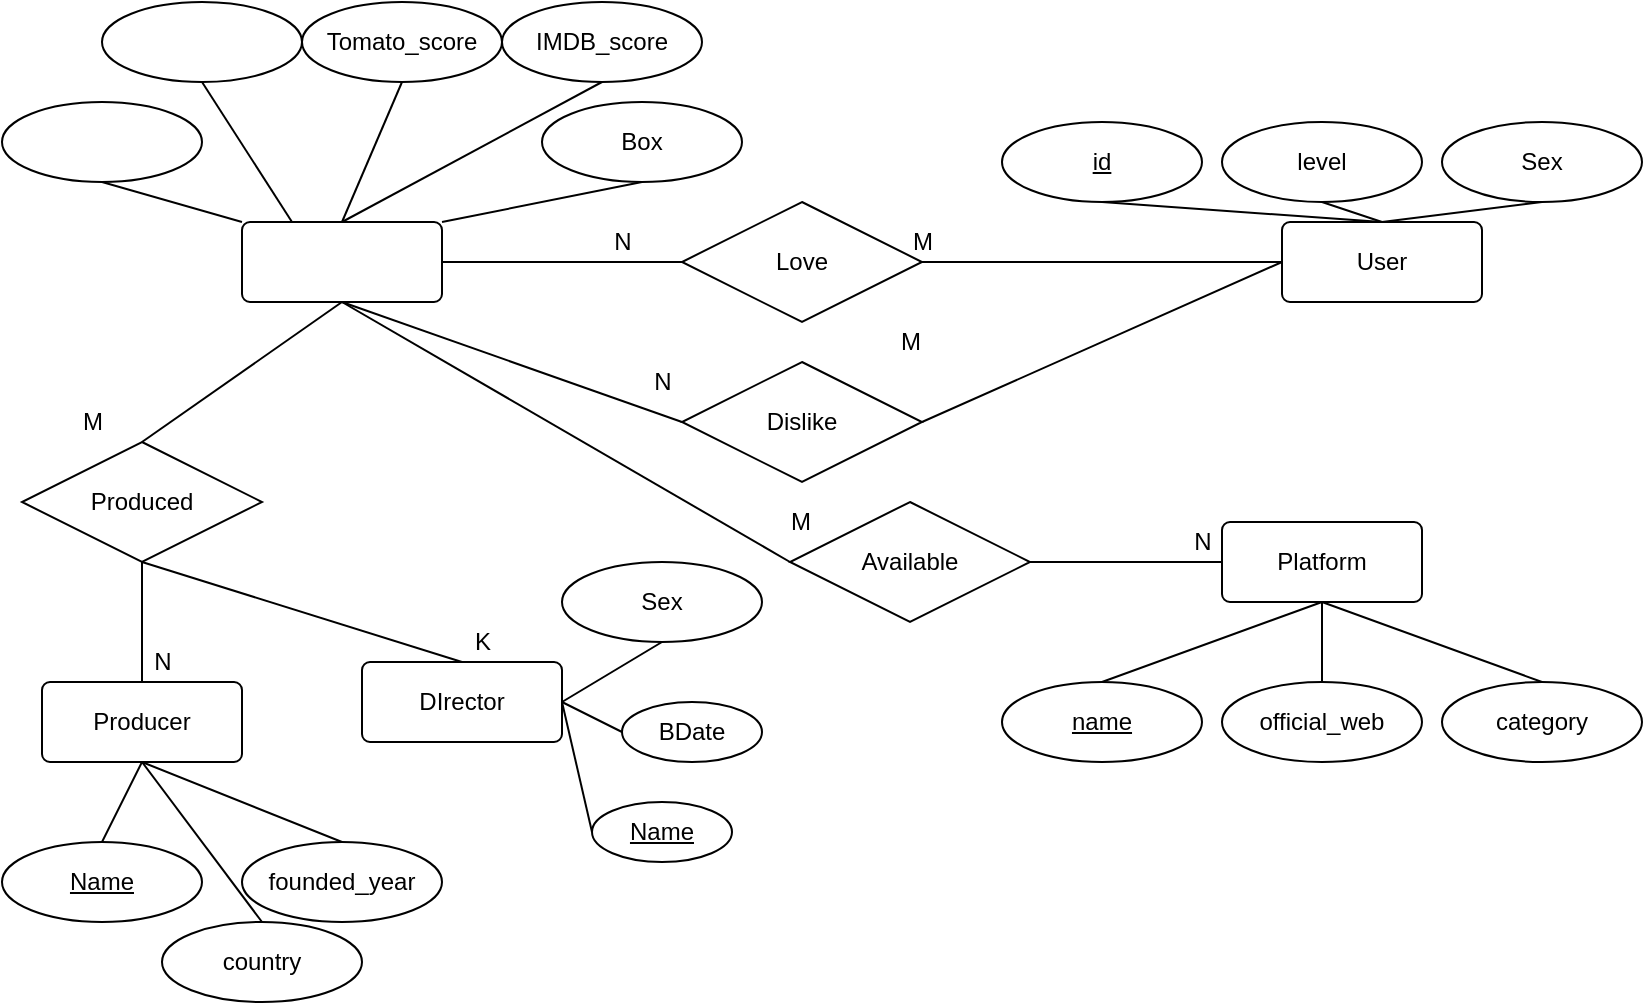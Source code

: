 <mxfile version="13.1.3">
    <diagram id="6hGFLwfOUW9BJ-s0fimq" name="Page-1">
        <mxGraphModel dx="1096" dy="612" grid="1" gridSize="10" guides="1" tooltips="1" connect="1" arrows="1" fold="1" page="1" pageScale="1" pageWidth="827" pageHeight="1169" math="0" shadow="0">
            <root>
                <mxCell id="0"/>
                <mxCell id="1" parent="0"/>
                <mxCell id="4" value="Movie" style="rounded=1;arcSize=10;whiteSpace=wrap;html=1;align=center;fontColor=#FFFFFF;" parent="1" vertex="1">
                    <mxGeometry x="120" y="130" width="100" height="40" as="geometry"/>
                </mxCell>
                <mxCell id="5" value="Name" style="ellipse;whiteSpace=wrap;html=1;align=center;fontStyle=4;fontColor=#FFFFFF;" parent="1" vertex="1">
                    <mxGeometry y="70" width="100" height="40" as="geometry"/>
                </mxCell>
                <mxCell id="7" value="Rating" style="ellipse;whiteSpace=wrap;html=1;align=center;fontColor=#FFFFFF;" parent="1" vertex="1">
                    <mxGeometry x="50" y="20" width="100" height="40" as="geometry"/>
                </mxCell>
                <mxCell id="8" value="Tomato_score" style="ellipse;whiteSpace=wrap;html=1;align=center;" parent="1" vertex="1">
                    <mxGeometry x="150" y="20" width="100" height="40" as="geometry"/>
                </mxCell>
                <mxCell id="9" value="" style="endArrow=none;html=1;exitX=0.5;exitY=1;exitDx=0;exitDy=0;entryX=0;entryY=0;entryDx=0;entryDy=0;" parent="1" source="5" target="4" edge="1">
                    <mxGeometry width="50" height="50" relative="1" as="geometry">
                        <mxPoint x="330" y="340" as="sourcePoint"/>
                        <mxPoint x="380" y="290" as="targetPoint"/>
                    </mxGeometry>
                </mxCell>
                <mxCell id="10" value="" style="endArrow=none;html=1;exitX=0.5;exitY=1;exitDx=0;exitDy=0;entryX=0.25;entryY=0;entryDx=0;entryDy=0;" parent="1" source="7" target="4" edge="1">
                    <mxGeometry width="50" height="50" relative="1" as="geometry">
                        <mxPoint x="330" y="340" as="sourcePoint"/>
                        <mxPoint x="380" y="290" as="targetPoint"/>
                    </mxGeometry>
                </mxCell>
                <mxCell id="11" value="" style="endArrow=none;html=1;exitX=0.5;exitY=1;exitDx=0;exitDy=0;entryX=0.5;entryY=0;entryDx=0;entryDy=0;" parent="1" source="8" target="4" edge="1">
                    <mxGeometry width="50" height="50" relative="1" as="geometry">
                        <mxPoint x="330" y="340" as="sourcePoint"/>
                        <mxPoint x="380" y="290" as="targetPoint"/>
                    </mxGeometry>
                </mxCell>
                <mxCell id="12" value="IMDB_score" style="ellipse;whiteSpace=wrap;html=1;align=center;" parent="1" vertex="1">
                    <mxGeometry x="250" y="20" width="100" height="40" as="geometry"/>
                </mxCell>
                <mxCell id="13" value="" style="endArrow=none;html=1;exitX=0.5;exitY=0;exitDx=0;exitDy=0;entryX=0.5;entryY=1;entryDx=0;entryDy=0;" parent="1" source="4" target="12" edge="1">
                    <mxGeometry width="50" height="50" relative="1" as="geometry">
                        <mxPoint x="330" y="340" as="sourcePoint"/>
                        <mxPoint x="380" y="290" as="targetPoint"/>
                    </mxGeometry>
                </mxCell>
                <mxCell id="16" value="Box" style="ellipse;whiteSpace=wrap;html=1;align=center;" parent="1" vertex="1">
                    <mxGeometry x="270" y="70" width="100" height="40" as="geometry"/>
                </mxCell>
                <mxCell id="17" value="" style="endArrow=none;html=1;exitX=1;exitY=0;exitDx=0;exitDy=0;entryX=0.5;entryY=1;entryDx=0;entryDy=0;" parent="1" source="4" target="16" edge="1">
                    <mxGeometry width="50" height="50" relative="1" as="geometry">
                        <mxPoint x="330" y="340" as="sourcePoint"/>
                        <mxPoint x="380" y="290" as="targetPoint"/>
                    </mxGeometry>
                </mxCell>
                <mxCell id="18" value="Producer" style="rounded=1;arcSize=10;whiteSpace=wrap;html=1;align=center;" parent="1" vertex="1">
                    <mxGeometry x="20" y="360" width="100" height="40" as="geometry"/>
                </mxCell>
                <mxCell id="20" value="Name" style="ellipse;whiteSpace=wrap;html=1;align=center;fontStyle=4;" parent="1" vertex="1">
                    <mxGeometry y="440" width="100" height="40" as="geometry"/>
                </mxCell>
                <mxCell id="21" value="country" style="ellipse;whiteSpace=wrap;html=1;align=center;" parent="1" vertex="1">
                    <mxGeometry x="80" y="480" width="100" height="40" as="geometry"/>
                </mxCell>
                <mxCell id="22" value="founded_year" style="ellipse;whiteSpace=wrap;html=1;align=center;" parent="1" vertex="1">
                    <mxGeometry x="120" y="440" width="100" height="40" as="geometry"/>
                </mxCell>
                <mxCell id="23" value="" style="endArrow=none;html=1;exitX=0.5;exitY=0;exitDx=0;exitDy=0;entryX=0.5;entryY=1;entryDx=0;entryDy=0;" parent="1" source="20" target="18" edge="1">
                    <mxGeometry width="50" height="50" relative="1" as="geometry">
                        <mxPoint x="320" y="340" as="sourcePoint"/>
                        <mxPoint x="370" y="290" as="targetPoint"/>
                    </mxGeometry>
                </mxCell>
                <mxCell id="24" value="" style="endArrow=none;html=1;exitX=0.5;exitY=0;exitDx=0;exitDy=0;entryX=0.5;entryY=1;entryDx=0;entryDy=0;" parent="1" source="21" target="18" edge="1">
                    <mxGeometry width="50" height="50" relative="1" as="geometry">
                        <mxPoint x="320" y="340" as="sourcePoint"/>
                        <mxPoint x="370" y="290" as="targetPoint"/>
                    </mxGeometry>
                </mxCell>
                <mxCell id="25" value="" style="endArrow=none;html=1;exitX=0.5;exitY=0;exitDx=0;exitDy=0;entryX=0.5;entryY=1;entryDx=0;entryDy=0;" parent="1" source="22" target="18" edge="1">
                    <mxGeometry width="50" height="50" relative="1" as="geometry">
                        <mxPoint x="320" y="340" as="sourcePoint"/>
                        <mxPoint x="170" y="400" as="targetPoint"/>
                    </mxGeometry>
                </mxCell>
                <mxCell id="26" value="Produced" style="shape=rhombus;perimeter=rhombusPerimeter;whiteSpace=wrap;html=1;align=center;" parent="1" vertex="1">
                    <mxGeometry x="10" y="240" width="120" height="60" as="geometry"/>
                </mxCell>
                <mxCell id="27" value="" style="endArrow=none;html=1;exitX=0.5;exitY=0;exitDx=0;exitDy=0;entryX=0.5;entryY=1;entryDx=0;entryDy=0;" parent="1" source="26" target="4" edge="1">
                    <mxGeometry width="50" height="50" relative="1" as="geometry">
                        <mxPoint x="320" y="340" as="sourcePoint"/>
                        <mxPoint x="370" y="290" as="targetPoint"/>
                    </mxGeometry>
                </mxCell>
                <mxCell id="28" value="" style="endArrow=none;html=1;exitX=0.5;exitY=1;exitDx=0;exitDy=0;entryX=0.5;entryY=0;entryDx=0;entryDy=0;" parent="1" source="26" target="18" edge="1">
                    <mxGeometry width="50" height="50" relative="1" as="geometry">
                        <mxPoint x="320" y="340" as="sourcePoint"/>
                        <mxPoint x="370" y="290" as="targetPoint"/>
                    </mxGeometry>
                </mxCell>
                <mxCell id="29" value="M" style="text;html=1;align=center;verticalAlign=middle;resizable=0;points=[];autosize=1;" parent="1" vertex="1">
                    <mxGeometry x="30" y="220" width="30" height="20" as="geometry"/>
                </mxCell>
                <mxCell id="30" value="N" style="text;html=1;align=center;verticalAlign=middle;resizable=0;points=[];autosize=1;" parent="1" vertex="1">
                    <mxGeometry x="70" y="340" width="20" height="20" as="geometry"/>
                </mxCell>
                <mxCell id="31" value="User" style="rounded=1;arcSize=10;whiteSpace=wrap;html=1;align=center;" parent="1" vertex="1">
                    <mxGeometry x="640" y="130" width="100" height="40" as="geometry"/>
                </mxCell>
                <mxCell id="32" value="id" style="ellipse;whiteSpace=wrap;html=1;align=center;fontStyle=4;" parent="1" vertex="1">
                    <mxGeometry x="500" y="80" width="100" height="40" as="geometry"/>
                </mxCell>
                <mxCell id="33" value="level" style="ellipse;whiteSpace=wrap;html=1;align=center;" parent="1" vertex="1">
                    <mxGeometry x="610" y="80" width="100" height="40" as="geometry"/>
                </mxCell>
                <mxCell id="34" value="Sex" style="ellipse;whiteSpace=wrap;html=1;align=center;" parent="1" vertex="1">
                    <mxGeometry x="720" y="80" width="100" height="40" as="geometry"/>
                </mxCell>
                <mxCell id="35" value="" style="endArrow=none;html=1;exitX=0.5;exitY=1;exitDx=0;exitDy=0;entryX=0.5;entryY=0;entryDx=0;entryDy=0;" parent="1" source="32" target="31" edge="1">
                    <mxGeometry width="50" height="50" relative="1" as="geometry">
                        <mxPoint x="320" y="340" as="sourcePoint"/>
                        <mxPoint x="370" y="290" as="targetPoint"/>
                    </mxGeometry>
                </mxCell>
                <mxCell id="36" value="" style="endArrow=none;html=1;entryX=0.5;entryY=1;entryDx=0;entryDy=0;exitX=0.5;exitY=0;exitDx=0;exitDy=0;" parent="1" source="31" target="33" edge="1">
                    <mxGeometry width="50" height="50" relative="1" as="geometry">
                        <mxPoint x="320" y="340" as="sourcePoint"/>
                        <mxPoint x="370" y="290" as="targetPoint"/>
                    </mxGeometry>
                </mxCell>
                <mxCell id="37" value="" style="endArrow=none;html=1;exitX=0.5;exitY=0;exitDx=0;exitDy=0;entryX=0.5;entryY=1;entryDx=0;entryDy=0;" parent="1" source="31" target="34" edge="1">
                    <mxGeometry width="50" height="50" relative="1" as="geometry">
                        <mxPoint x="320" y="340" as="sourcePoint"/>
                        <mxPoint x="370" y="290" as="targetPoint"/>
                    </mxGeometry>
                </mxCell>
                <mxCell id="38" value="Love" style="shape=rhombus;perimeter=rhombusPerimeter;whiteSpace=wrap;html=1;align=center;" parent="1" vertex="1">
                    <mxGeometry x="340" y="120" width="120" height="60" as="geometry"/>
                </mxCell>
                <mxCell id="39" value="" style="endArrow=none;html=1;exitX=1;exitY=0.5;exitDx=0;exitDy=0;entryX=0;entryY=0.5;entryDx=0;entryDy=0;" parent="1" source="4" target="38" edge="1">
                    <mxGeometry width="50" height="50" relative="1" as="geometry">
                        <mxPoint x="320" y="340" as="sourcePoint"/>
                        <mxPoint x="370" y="290" as="targetPoint"/>
                    </mxGeometry>
                </mxCell>
                <mxCell id="40" value="" style="endArrow=none;html=1;entryX=1;entryY=0.5;entryDx=0;entryDy=0;exitX=0;exitY=0.5;exitDx=0;exitDy=0;" parent="1" source="31" target="38" edge="1">
                    <mxGeometry width="50" height="50" relative="1" as="geometry">
                        <mxPoint x="320" y="340" as="sourcePoint"/>
                        <mxPoint x="370" y="290" as="targetPoint"/>
                    </mxGeometry>
                </mxCell>
                <mxCell id="41" value="Dislike" style="shape=rhombus;perimeter=rhombusPerimeter;whiteSpace=wrap;html=1;align=center;" parent="1" vertex="1">
                    <mxGeometry x="340" y="200" width="120" height="60" as="geometry"/>
                </mxCell>
                <mxCell id="42" value="" style="endArrow=none;html=1;exitX=0.5;exitY=1;exitDx=0;exitDy=0;entryX=0;entryY=0.5;entryDx=0;entryDy=0;" parent="1" source="4" target="41" edge="1">
                    <mxGeometry width="50" height="50" relative="1" as="geometry">
                        <mxPoint x="320" y="340" as="sourcePoint"/>
                        <mxPoint x="370" y="290" as="targetPoint"/>
                    </mxGeometry>
                </mxCell>
                <mxCell id="43" value="" style="endArrow=none;html=1;entryX=1;entryY=0.5;entryDx=0;entryDy=0;exitX=0;exitY=0.5;exitDx=0;exitDy=0;" parent="1" source="31" target="41" edge="1">
                    <mxGeometry width="50" height="50" relative="1" as="geometry">
                        <mxPoint x="320" y="340" as="sourcePoint"/>
                        <mxPoint x="370" y="290" as="targetPoint"/>
                    </mxGeometry>
                </mxCell>
                <mxCell id="44" value="N" style="text;html=1;align=center;verticalAlign=middle;resizable=0;points=[];autosize=1;" parent="1" vertex="1">
                    <mxGeometry x="300" y="130" width="20" height="20" as="geometry"/>
                </mxCell>
                <mxCell id="45" value="M" style="text;html=1;align=center;verticalAlign=middle;resizable=0;points=[];autosize=1;" parent="1" vertex="1">
                    <mxGeometry x="445" y="130" width="30" height="20" as="geometry"/>
                </mxCell>
                <mxCell id="46" value="N" style="text;html=1;align=center;verticalAlign=middle;resizable=0;points=[];autosize=1;" parent="1" vertex="1">
                    <mxGeometry x="320" y="200" width="20" height="20" as="geometry"/>
                </mxCell>
                <mxCell id="47" value="M" style="text;html=1;align=center;verticalAlign=middle;resizable=0;points=[];autosize=1;" parent="1" vertex="1">
                    <mxGeometry x="439" y="180" width="30" height="20" as="geometry"/>
                </mxCell>
                <mxCell id="48" value="DIrector" style="rounded=1;arcSize=10;whiteSpace=wrap;html=1;align=center;" parent="1" vertex="1">
                    <mxGeometry x="180" y="350" width="100" height="40" as="geometry"/>
                </mxCell>
                <mxCell id="55" value="Name" style="ellipse;whiteSpace=wrap;html=1;align=center;fontStyle=4;" parent="1" vertex="1">
                    <mxGeometry x="295" y="420" width="70" height="30" as="geometry"/>
                </mxCell>
                <mxCell id="60" value="Sex" style="ellipse;whiteSpace=wrap;html=1;align=center;" parent="1" vertex="1">
                    <mxGeometry x="280" y="300" width="100" height="40" as="geometry"/>
                </mxCell>
                <mxCell id="61" value="BDate" style="ellipse;whiteSpace=wrap;html=1;align=center;" parent="1" vertex="1">
                    <mxGeometry x="310" y="370" width="70" height="30" as="geometry"/>
                </mxCell>
                <mxCell id="62" value="" style="endArrow=none;html=1;exitX=1;exitY=0.5;exitDx=0;exitDy=0;entryX=0.5;entryY=1;entryDx=0;entryDy=0;" parent="1" source="48" target="60" edge="1">
                    <mxGeometry width="50" height="50" relative="1" as="geometry">
                        <mxPoint x="302.5" y="520" as="sourcePoint"/>
                        <mxPoint x="352.5" y="470" as="targetPoint"/>
                    </mxGeometry>
                </mxCell>
                <mxCell id="64" value="Platform" style="rounded=1;arcSize=10;whiteSpace=wrap;html=1;align=center;" parent="1" vertex="1">
                    <mxGeometry x="610" y="280" width="100" height="40" as="geometry"/>
                </mxCell>
                <mxCell id="65" value="official_web" style="ellipse;whiteSpace=wrap;html=1;align=center;" parent="1" vertex="1">
                    <mxGeometry x="610" y="360" width="100" height="40" as="geometry"/>
                </mxCell>
                <mxCell id="66" value="name" style="ellipse;whiteSpace=wrap;html=1;align=center;fontStyle=4;" parent="1" vertex="1">
                    <mxGeometry x="500" y="360" width="100" height="40" as="geometry"/>
                </mxCell>
                <mxCell id="67" value="category" style="ellipse;whiteSpace=wrap;html=1;align=center;" parent="1" vertex="1">
                    <mxGeometry x="720" y="360" width="100" height="40" as="geometry"/>
                </mxCell>
                <mxCell id="72" value="Available" style="shape=rhombus;perimeter=rhombusPerimeter;whiteSpace=wrap;html=1;align=center;" parent="1" vertex="1">
                    <mxGeometry x="394" y="270" width="120" height="60" as="geometry"/>
                </mxCell>
                <mxCell id="87" value="M" style="text;html=1;align=center;verticalAlign=middle;resizable=0;points=[];autosize=1;" parent="72" vertex="1">
                    <mxGeometry x="-10" width="30" height="20" as="geometry"/>
                </mxCell>
                <mxCell id="84" value="" style="endArrow=none;html=1;rounded=0;entryX=0;entryY=0.5;entryDx=0;entryDy=0;" parent="1" target="72" edge="1">
                    <mxGeometry relative="1" as="geometry">
                        <mxPoint x="170" y="170" as="sourcePoint"/>
                        <mxPoint x="530" y="310" as="targetPoint"/>
                    </mxGeometry>
                </mxCell>
                <mxCell id="86" value="" style="endArrow=none;html=1;rounded=0;entryX=0;entryY=0.5;entryDx=0;entryDy=0;exitX=1;exitY=0.5;exitDx=0;exitDy=0;" parent="1" source="72" target="64" edge="1">
                    <mxGeometry relative="1" as="geometry">
                        <mxPoint x="370" y="310" as="sourcePoint"/>
                        <mxPoint x="530" y="310" as="targetPoint"/>
                    </mxGeometry>
                </mxCell>
                <mxCell id="88" value="N" style="text;html=1;align=center;verticalAlign=middle;resizable=0;points=[];autosize=1;" parent="1" vertex="1">
                    <mxGeometry x="590" y="280" width="20" height="20" as="geometry"/>
                </mxCell>
                <mxCell id="92" value="" style="endArrow=none;html=1;entryX=0;entryY=0.5;entryDx=0;entryDy=0;exitX=1;exitY=0.5;exitDx=0;exitDy=0;" parent="1" source="48" target="55" edge="1">
                    <mxGeometry width="50" height="50" relative="1" as="geometry">
                        <mxPoint x="302.5" y="480" as="sourcePoint"/>
                        <mxPoint x="352.5" y="430" as="targetPoint"/>
                    </mxGeometry>
                </mxCell>
                <mxCell id="101" value="" style="endArrow=none;html=1;exitX=0.5;exitY=0;exitDx=0;exitDy=0;entryX=0.5;entryY=1;entryDx=0;entryDy=0;" parent="1" source="66" target="64" edge="1">
                    <mxGeometry width="50" height="50" relative="1" as="geometry">
                        <mxPoint x="430" y="380" as="sourcePoint"/>
                        <mxPoint x="480" y="330" as="targetPoint"/>
                    </mxGeometry>
                </mxCell>
                <mxCell id="102" value="" style="endArrow=none;html=1;exitX=0.5;exitY=0;exitDx=0;exitDy=0;entryX=0.5;entryY=1;entryDx=0;entryDy=0;" parent="1" source="65" target="64" edge="1">
                    <mxGeometry width="50" height="50" relative="1" as="geometry">
                        <mxPoint x="430" y="380" as="sourcePoint"/>
                        <mxPoint x="480" y="330" as="targetPoint"/>
                    </mxGeometry>
                </mxCell>
                <mxCell id="103" value="" style="endArrow=none;html=1;exitX=0.5;exitY=0;exitDx=0;exitDy=0;entryX=0.5;entryY=1;entryDx=0;entryDy=0;" parent="1" source="67" target="64" edge="1">
                    <mxGeometry width="50" height="50" relative="1" as="geometry">
                        <mxPoint x="430" y="380" as="sourcePoint"/>
                        <mxPoint x="480" y="330" as="targetPoint"/>
                    </mxGeometry>
                </mxCell>
                <mxCell id="104" value="" style="endArrow=none;html=1;exitX=1;exitY=0.5;exitDx=0;exitDy=0;entryX=0;entryY=0.5;entryDx=0;entryDy=0;" parent="1" source="48" target="61" edge="1">
                    <mxGeometry width="50" height="50" relative="1" as="geometry">
                        <mxPoint x="430" y="380" as="sourcePoint"/>
                        <mxPoint x="480" y="330" as="targetPoint"/>
                    </mxGeometry>
                </mxCell>
                <mxCell id="105" value="" style="endArrow=none;html=1;exitX=0.5;exitY=1;exitDx=0;exitDy=0;entryX=0.5;entryY=0;entryDx=0;entryDy=0;" parent="1" source="26" target="48" edge="1">
                    <mxGeometry width="50" height="50" relative="1" as="geometry">
                        <mxPoint x="430" y="340" as="sourcePoint"/>
                        <mxPoint x="480" y="290" as="targetPoint"/>
                    </mxGeometry>
                </mxCell>
                <mxCell id="106" value="K" style="text;html=1;align=center;verticalAlign=middle;resizable=0;points=[];autosize=1;" parent="1" vertex="1">
                    <mxGeometry x="230" y="330" width="20" height="20" as="geometry"/>
                </mxCell>
            </root>
        </mxGraphModel>
    </diagram>
</mxfile>